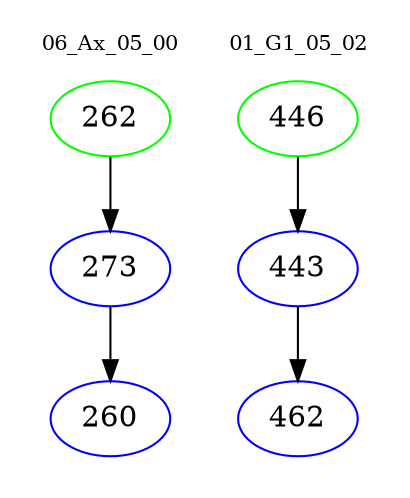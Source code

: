 digraph{
subgraph cluster_0 {
color = white
label = "06_Ax_05_00";
fontsize=10;
T0_262 [label="262", color="green"]
T0_262 -> T0_273 [color="black"]
T0_273 [label="273", color="blue"]
T0_273 -> T0_260 [color="black"]
T0_260 [label="260", color="blue"]
}
subgraph cluster_1 {
color = white
label = "01_G1_05_02";
fontsize=10;
T1_446 [label="446", color="green"]
T1_446 -> T1_443 [color="black"]
T1_443 [label="443", color="blue"]
T1_443 -> T1_462 [color="black"]
T1_462 [label="462", color="blue"]
}
}
